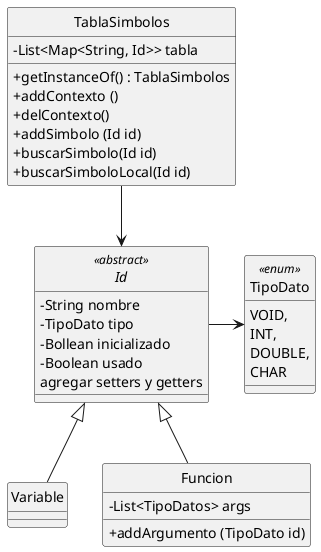 @startuml tablasimbolos

skinparam ClassAttributeIconSize 0
hide circle

class TablaSimbolos {
    - List<Map<String, Id>> tabla
    + getInstanceOf() : TablaSimbolos
    + addContexto ()
    + delContexto()
    + addSimbolo (Id id)
    + buscarSimbolo(Id id)
    + buscarSimboloLocal(Id id)
}

enum TipoDato <<enum>> {
    VOID,
    INT, 
    DOUBLE,
    CHAR
}

abstract class Id <<abstract>>{
    - String nombre
    - TipoDato tipo 
    - Bollean inicializado
    - Boolean usado
    agregar setters y getters
}

class Variable {}

class Funcion {
    - List<TipoDatos> args
    + addArgumento (TipoDato id)
}


Id -> TipoDato

TablaSimbolos --> Id
Id <|--Variable
Id <|-- Funcion

@enduml